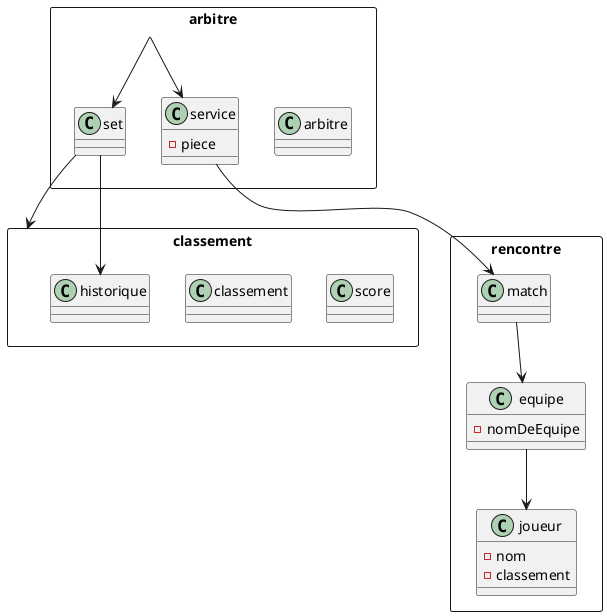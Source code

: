 @startuml "FaitChier"



rectangle rencontre{
    class match{


    }

    class equipe{
        -nomDeEquipe
    }

    class joueur{
        -nom 
        -classement
    }


}
rectangle arbitre{

    class arbitre{
    }

    class set{
    }


    class service{
        -piece
    }
}

rectangle classement{

    class score{
    }

    class classement{
    }

    class historique{
    }
}

arbitre --> service
arbitre --> set

match --> equipe
equipe --> joueur

service --> match
set --> historique
set --> classement 





@enduml